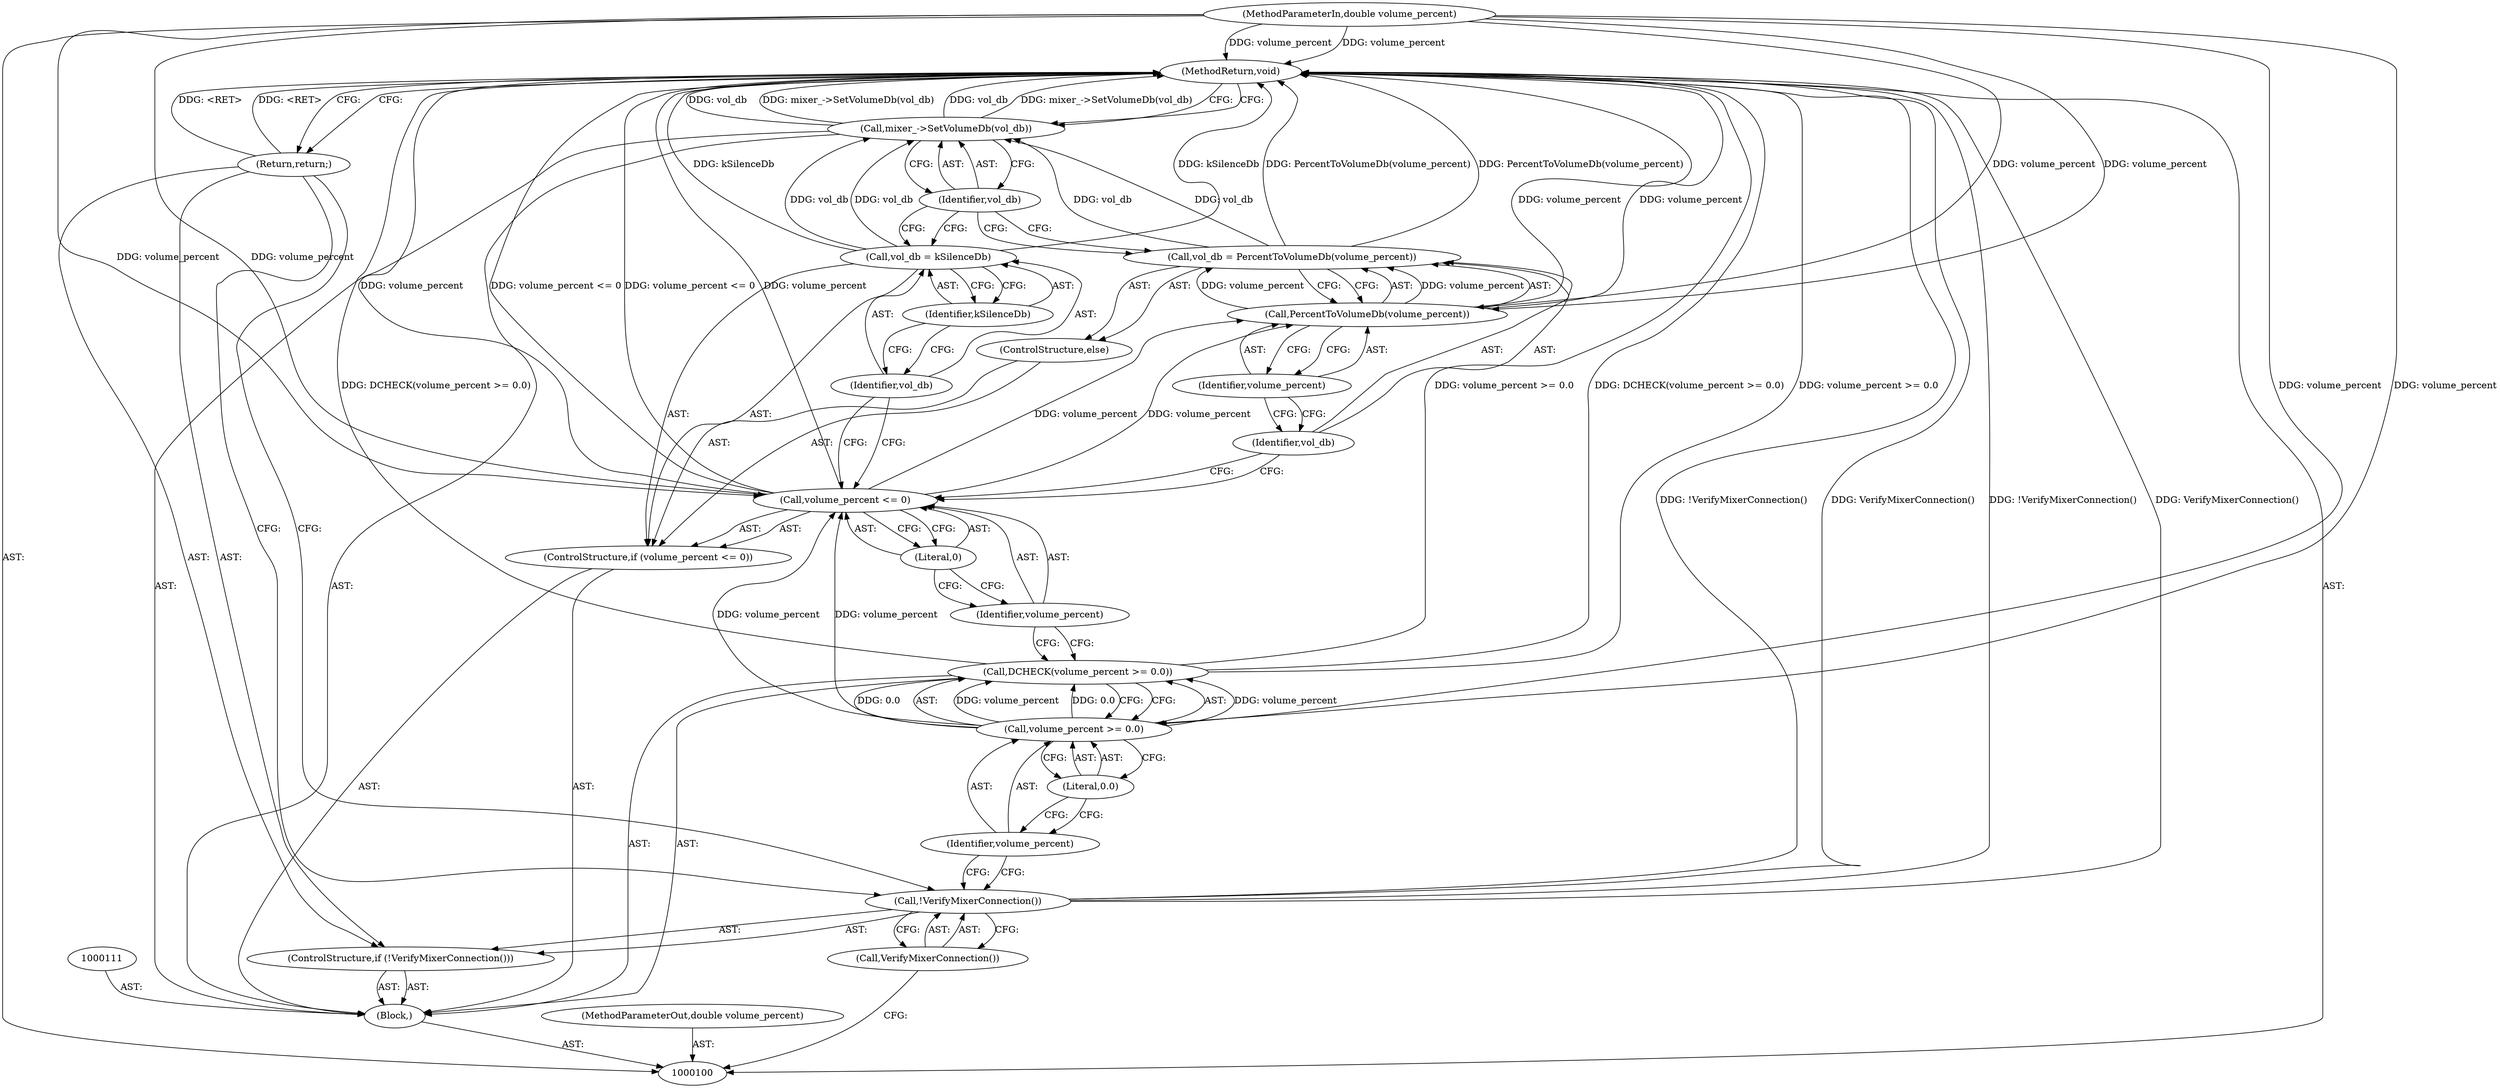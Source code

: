 digraph "1_Chrome_51dfe5e3b332bcea02fb4d4c7493ae841106dd9b_4" {
"1000126" [label="(MethodReturn,void)"];
"1000101" [label="(MethodParameterIn,double volume_percent)"];
"1000166" [label="(MethodParameterOut,double volume_percent)"];
"1000102" [label="(Block,)"];
"1000122" [label="(Call,PercentToVolumeDb(volume_percent))"];
"1000123" [label="(Identifier,volume_percent)"];
"1000120" [label="(Call,vol_db = PercentToVolumeDb(volume_percent))"];
"1000121" [label="(Identifier,vol_db)"];
"1000124" [label="(Call,mixer_->SetVolumeDb(vol_db))"];
"1000125" [label="(Identifier,vol_db)"];
"1000103" [label="(ControlStructure,if (!VerifyMixerConnection()))"];
"1000104" [label="(Call,!VerifyMixerConnection())"];
"1000105" [label="(Call,VerifyMixerConnection())"];
"1000106" [label="(Return,return;)"];
"1000108" [label="(Call,volume_percent >= 0.0)"];
"1000109" [label="(Identifier,volume_percent)"];
"1000110" [label="(Literal,0.0)"];
"1000107" [label="(Call,DCHECK(volume_percent >= 0.0))"];
"1000115" [label="(Literal,0)"];
"1000112" [label="(ControlStructure,if (volume_percent <= 0))"];
"1000113" [label="(Call,volume_percent <= 0)"];
"1000114" [label="(Identifier,volume_percent)"];
"1000118" [label="(Identifier,kSilenceDb)"];
"1000116" [label="(Call,vol_db = kSilenceDb)"];
"1000117" [label="(Identifier,vol_db)"];
"1000119" [label="(ControlStructure,else)"];
"1000126" -> "1000100"  [label="AST: "];
"1000126" -> "1000106"  [label="CFG: "];
"1000126" -> "1000124"  [label="CFG: "];
"1000106" -> "1000126"  [label="DDG: <RET>"];
"1000124" -> "1000126"  [label="DDG: vol_db"];
"1000124" -> "1000126"  [label="DDG: mixer_->SetVolumeDb(vol_db)"];
"1000107" -> "1000126"  [label="DDG: volume_percent >= 0.0"];
"1000107" -> "1000126"  [label="DDG: DCHECK(volume_percent >= 0.0)"];
"1000104" -> "1000126"  [label="DDG: !VerifyMixerConnection()"];
"1000104" -> "1000126"  [label="DDG: VerifyMixerConnection()"];
"1000113" -> "1000126"  [label="DDG: volume_percent"];
"1000113" -> "1000126"  [label="DDG: volume_percent <= 0"];
"1000122" -> "1000126"  [label="DDG: volume_percent"];
"1000116" -> "1000126"  [label="DDG: kSilenceDb"];
"1000120" -> "1000126"  [label="DDG: PercentToVolumeDb(volume_percent)"];
"1000101" -> "1000126"  [label="DDG: volume_percent"];
"1000101" -> "1000100"  [label="AST: "];
"1000101" -> "1000126"  [label="DDG: volume_percent"];
"1000101" -> "1000108"  [label="DDG: volume_percent"];
"1000101" -> "1000113"  [label="DDG: volume_percent"];
"1000101" -> "1000122"  [label="DDG: volume_percent"];
"1000166" -> "1000100"  [label="AST: "];
"1000102" -> "1000100"  [label="AST: "];
"1000103" -> "1000102"  [label="AST: "];
"1000107" -> "1000102"  [label="AST: "];
"1000111" -> "1000102"  [label="AST: "];
"1000112" -> "1000102"  [label="AST: "];
"1000124" -> "1000102"  [label="AST: "];
"1000122" -> "1000120"  [label="AST: "];
"1000122" -> "1000123"  [label="CFG: "];
"1000123" -> "1000122"  [label="AST: "];
"1000120" -> "1000122"  [label="CFG: "];
"1000122" -> "1000126"  [label="DDG: volume_percent"];
"1000122" -> "1000120"  [label="DDG: volume_percent"];
"1000113" -> "1000122"  [label="DDG: volume_percent"];
"1000101" -> "1000122"  [label="DDG: volume_percent"];
"1000123" -> "1000122"  [label="AST: "];
"1000123" -> "1000121"  [label="CFG: "];
"1000122" -> "1000123"  [label="CFG: "];
"1000120" -> "1000119"  [label="AST: "];
"1000120" -> "1000122"  [label="CFG: "];
"1000121" -> "1000120"  [label="AST: "];
"1000122" -> "1000120"  [label="AST: "];
"1000125" -> "1000120"  [label="CFG: "];
"1000120" -> "1000126"  [label="DDG: PercentToVolumeDb(volume_percent)"];
"1000122" -> "1000120"  [label="DDG: volume_percent"];
"1000120" -> "1000124"  [label="DDG: vol_db"];
"1000121" -> "1000120"  [label="AST: "];
"1000121" -> "1000113"  [label="CFG: "];
"1000123" -> "1000121"  [label="CFG: "];
"1000124" -> "1000102"  [label="AST: "];
"1000124" -> "1000125"  [label="CFG: "];
"1000125" -> "1000124"  [label="AST: "];
"1000126" -> "1000124"  [label="CFG: "];
"1000124" -> "1000126"  [label="DDG: vol_db"];
"1000124" -> "1000126"  [label="DDG: mixer_->SetVolumeDb(vol_db)"];
"1000116" -> "1000124"  [label="DDG: vol_db"];
"1000120" -> "1000124"  [label="DDG: vol_db"];
"1000125" -> "1000124"  [label="AST: "];
"1000125" -> "1000116"  [label="CFG: "];
"1000125" -> "1000120"  [label="CFG: "];
"1000124" -> "1000125"  [label="CFG: "];
"1000103" -> "1000102"  [label="AST: "];
"1000104" -> "1000103"  [label="AST: "];
"1000106" -> "1000103"  [label="AST: "];
"1000104" -> "1000103"  [label="AST: "];
"1000104" -> "1000105"  [label="CFG: "];
"1000105" -> "1000104"  [label="AST: "];
"1000106" -> "1000104"  [label="CFG: "];
"1000109" -> "1000104"  [label="CFG: "];
"1000104" -> "1000126"  [label="DDG: !VerifyMixerConnection()"];
"1000104" -> "1000126"  [label="DDG: VerifyMixerConnection()"];
"1000105" -> "1000104"  [label="AST: "];
"1000105" -> "1000100"  [label="CFG: "];
"1000104" -> "1000105"  [label="CFG: "];
"1000106" -> "1000103"  [label="AST: "];
"1000106" -> "1000104"  [label="CFG: "];
"1000126" -> "1000106"  [label="CFG: "];
"1000106" -> "1000126"  [label="DDG: <RET>"];
"1000108" -> "1000107"  [label="AST: "];
"1000108" -> "1000110"  [label="CFG: "];
"1000109" -> "1000108"  [label="AST: "];
"1000110" -> "1000108"  [label="AST: "];
"1000107" -> "1000108"  [label="CFG: "];
"1000108" -> "1000107"  [label="DDG: volume_percent"];
"1000108" -> "1000107"  [label="DDG: 0.0"];
"1000101" -> "1000108"  [label="DDG: volume_percent"];
"1000108" -> "1000113"  [label="DDG: volume_percent"];
"1000109" -> "1000108"  [label="AST: "];
"1000109" -> "1000104"  [label="CFG: "];
"1000110" -> "1000109"  [label="CFG: "];
"1000110" -> "1000108"  [label="AST: "];
"1000110" -> "1000109"  [label="CFG: "];
"1000108" -> "1000110"  [label="CFG: "];
"1000107" -> "1000102"  [label="AST: "];
"1000107" -> "1000108"  [label="CFG: "];
"1000108" -> "1000107"  [label="AST: "];
"1000114" -> "1000107"  [label="CFG: "];
"1000107" -> "1000126"  [label="DDG: volume_percent >= 0.0"];
"1000107" -> "1000126"  [label="DDG: DCHECK(volume_percent >= 0.0)"];
"1000108" -> "1000107"  [label="DDG: volume_percent"];
"1000108" -> "1000107"  [label="DDG: 0.0"];
"1000115" -> "1000113"  [label="AST: "];
"1000115" -> "1000114"  [label="CFG: "];
"1000113" -> "1000115"  [label="CFG: "];
"1000112" -> "1000102"  [label="AST: "];
"1000113" -> "1000112"  [label="AST: "];
"1000116" -> "1000112"  [label="AST: "];
"1000119" -> "1000112"  [label="AST: "];
"1000113" -> "1000112"  [label="AST: "];
"1000113" -> "1000115"  [label="CFG: "];
"1000114" -> "1000113"  [label="AST: "];
"1000115" -> "1000113"  [label="AST: "];
"1000117" -> "1000113"  [label="CFG: "];
"1000121" -> "1000113"  [label="CFG: "];
"1000113" -> "1000126"  [label="DDG: volume_percent"];
"1000113" -> "1000126"  [label="DDG: volume_percent <= 0"];
"1000108" -> "1000113"  [label="DDG: volume_percent"];
"1000101" -> "1000113"  [label="DDG: volume_percent"];
"1000113" -> "1000122"  [label="DDG: volume_percent"];
"1000114" -> "1000113"  [label="AST: "];
"1000114" -> "1000107"  [label="CFG: "];
"1000115" -> "1000114"  [label="CFG: "];
"1000118" -> "1000116"  [label="AST: "];
"1000118" -> "1000117"  [label="CFG: "];
"1000116" -> "1000118"  [label="CFG: "];
"1000116" -> "1000112"  [label="AST: "];
"1000116" -> "1000118"  [label="CFG: "];
"1000117" -> "1000116"  [label="AST: "];
"1000118" -> "1000116"  [label="AST: "];
"1000125" -> "1000116"  [label="CFG: "];
"1000116" -> "1000126"  [label="DDG: kSilenceDb"];
"1000116" -> "1000124"  [label="DDG: vol_db"];
"1000117" -> "1000116"  [label="AST: "];
"1000117" -> "1000113"  [label="CFG: "];
"1000118" -> "1000117"  [label="CFG: "];
"1000119" -> "1000112"  [label="AST: "];
"1000120" -> "1000119"  [label="AST: "];
}
